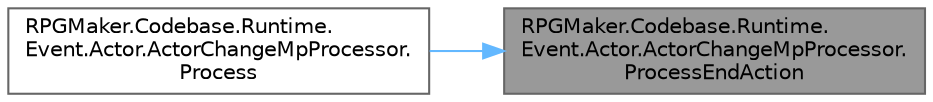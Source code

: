digraph "RPGMaker.Codebase.Runtime.Event.Actor.ActorChangeMpProcessor.ProcessEndAction"
{
 // LATEX_PDF_SIZE
  bgcolor="transparent";
  edge [fontname=Helvetica,fontsize=10,labelfontname=Helvetica,labelfontsize=10];
  node [fontname=Helvetica,fontsize=10,shape=box,height=0.2,width=0.4];
  rankdir="RL";
  Node1 [id="Node000001",label="RPGMaker.Codebase.Runtime.\lEvent.Actor.ActorChangeMpProcessor.\lProcessEndAction",height=0.2,width=0.4,color="gray40", fillcolor="grey60", style="filled", fontcolor="black",tooltip=" "];
  Node1 -> Node2 [id="edge1_Node000001_Node000002",dir="back",color="steelblue1",style="solid",tooltip=" "];
  Node2 [id="Node000002",label="RPGMaker.Codebase.Runtime.\lEvent.Actor.ActorChangeMpProcessor.\lProcess",height=0.2,width=0.4,color="grey40", fillcolor="white", style="filled",URL="$d2/d3d/class_r_p_g_maker_1_1_codebase_1_1_runtime_1_1_event_1_1_actor_1_1_actor_change_mp_processor.html#a4da2a2134f0e3582157275d019e60475",tooltip="イベント実行処理"];
}
